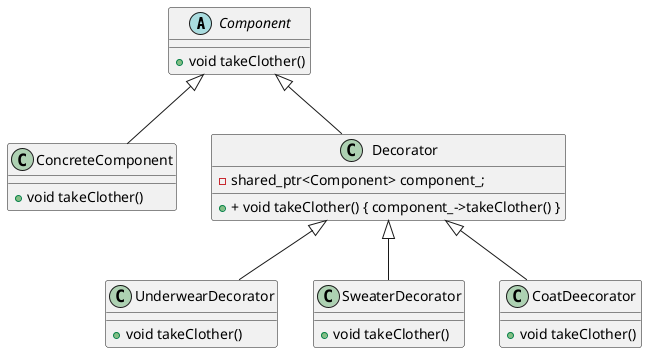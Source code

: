 @startuml

abstract class  Component {
    + void takeClother()
}

class ConcreteComponent {
    + void takeClother()
}

class Decorator {
    - shared_ptr<Component> component_;
    + + void takeClother() { component_->takeClother() }
}

class UnderwearDecorator {
    + void takeClother()
}

class SweaterDecorator {
    + void takeClother()
}

class CoatDeecorator {
    + void takeClother()
}

Component <|-- ConcreteComponent
Component <|-- Decorator
Decorator <|-- UnderwearDecorator
Decorator <|-- SweaterDecorator
Decorator <|-- CoatDeecorator


@enduml